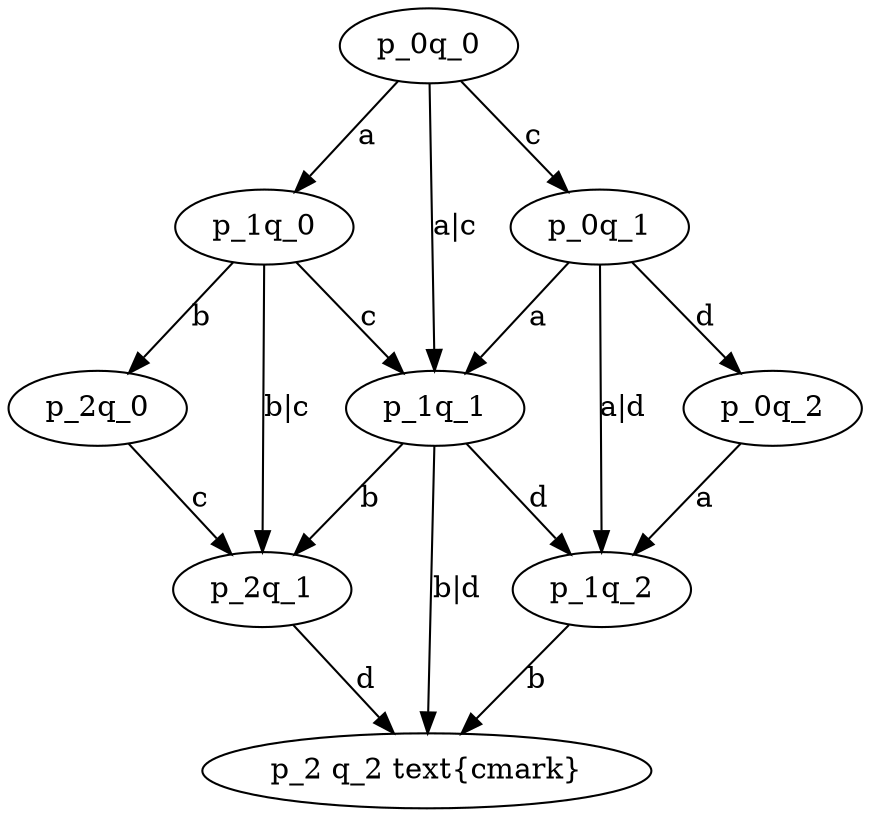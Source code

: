 digraph LTSPQ {
    p_0q_0 -> p_1q_0 [label="a"];
    p_0q_0 -> p_1q_1 [label="a|c"];
    p_0q_0 -> p_0q_1 [label="c"];
    p_0q_1 -> p_1q_1 [label="a"];
    p_0q_1 -> p_1q_2 [label="a|d"];
    p_0q_1 -> p_0q_2 [label="d"];
    p_0q_2 -> p_1q_2 [label="a"];
    p_1q_0 -> p_2q_0 [label="b"];
    p_1q_0 -> p_2q_1 [label="b|c"];
    p_1q_0 -> p_1q_1 [label="c"];
    p_1q_1 -> p_2q_1 [label="b"];
    p_1q_1 -> p_2q_2 [label="b|d"];
    p_1q_1 -> p_1q_2 [label="d"];
    p_1q_2 -> p_2q_2 [label="b"];
    p_2q_0 -> p_2q_1 [label="c"];
    p_2q_1 -> p_2q_2 [label="d"];
    p_2q_2 [label="p_2 q_2 \text{\cmark}"]
    {rank = same; p_0q_1; p_1q_0}
    {rank = same; p_2q_0; p_1q_1; p_0q_2}
    {rank = same; p_2q_1; p_1q_2}
}